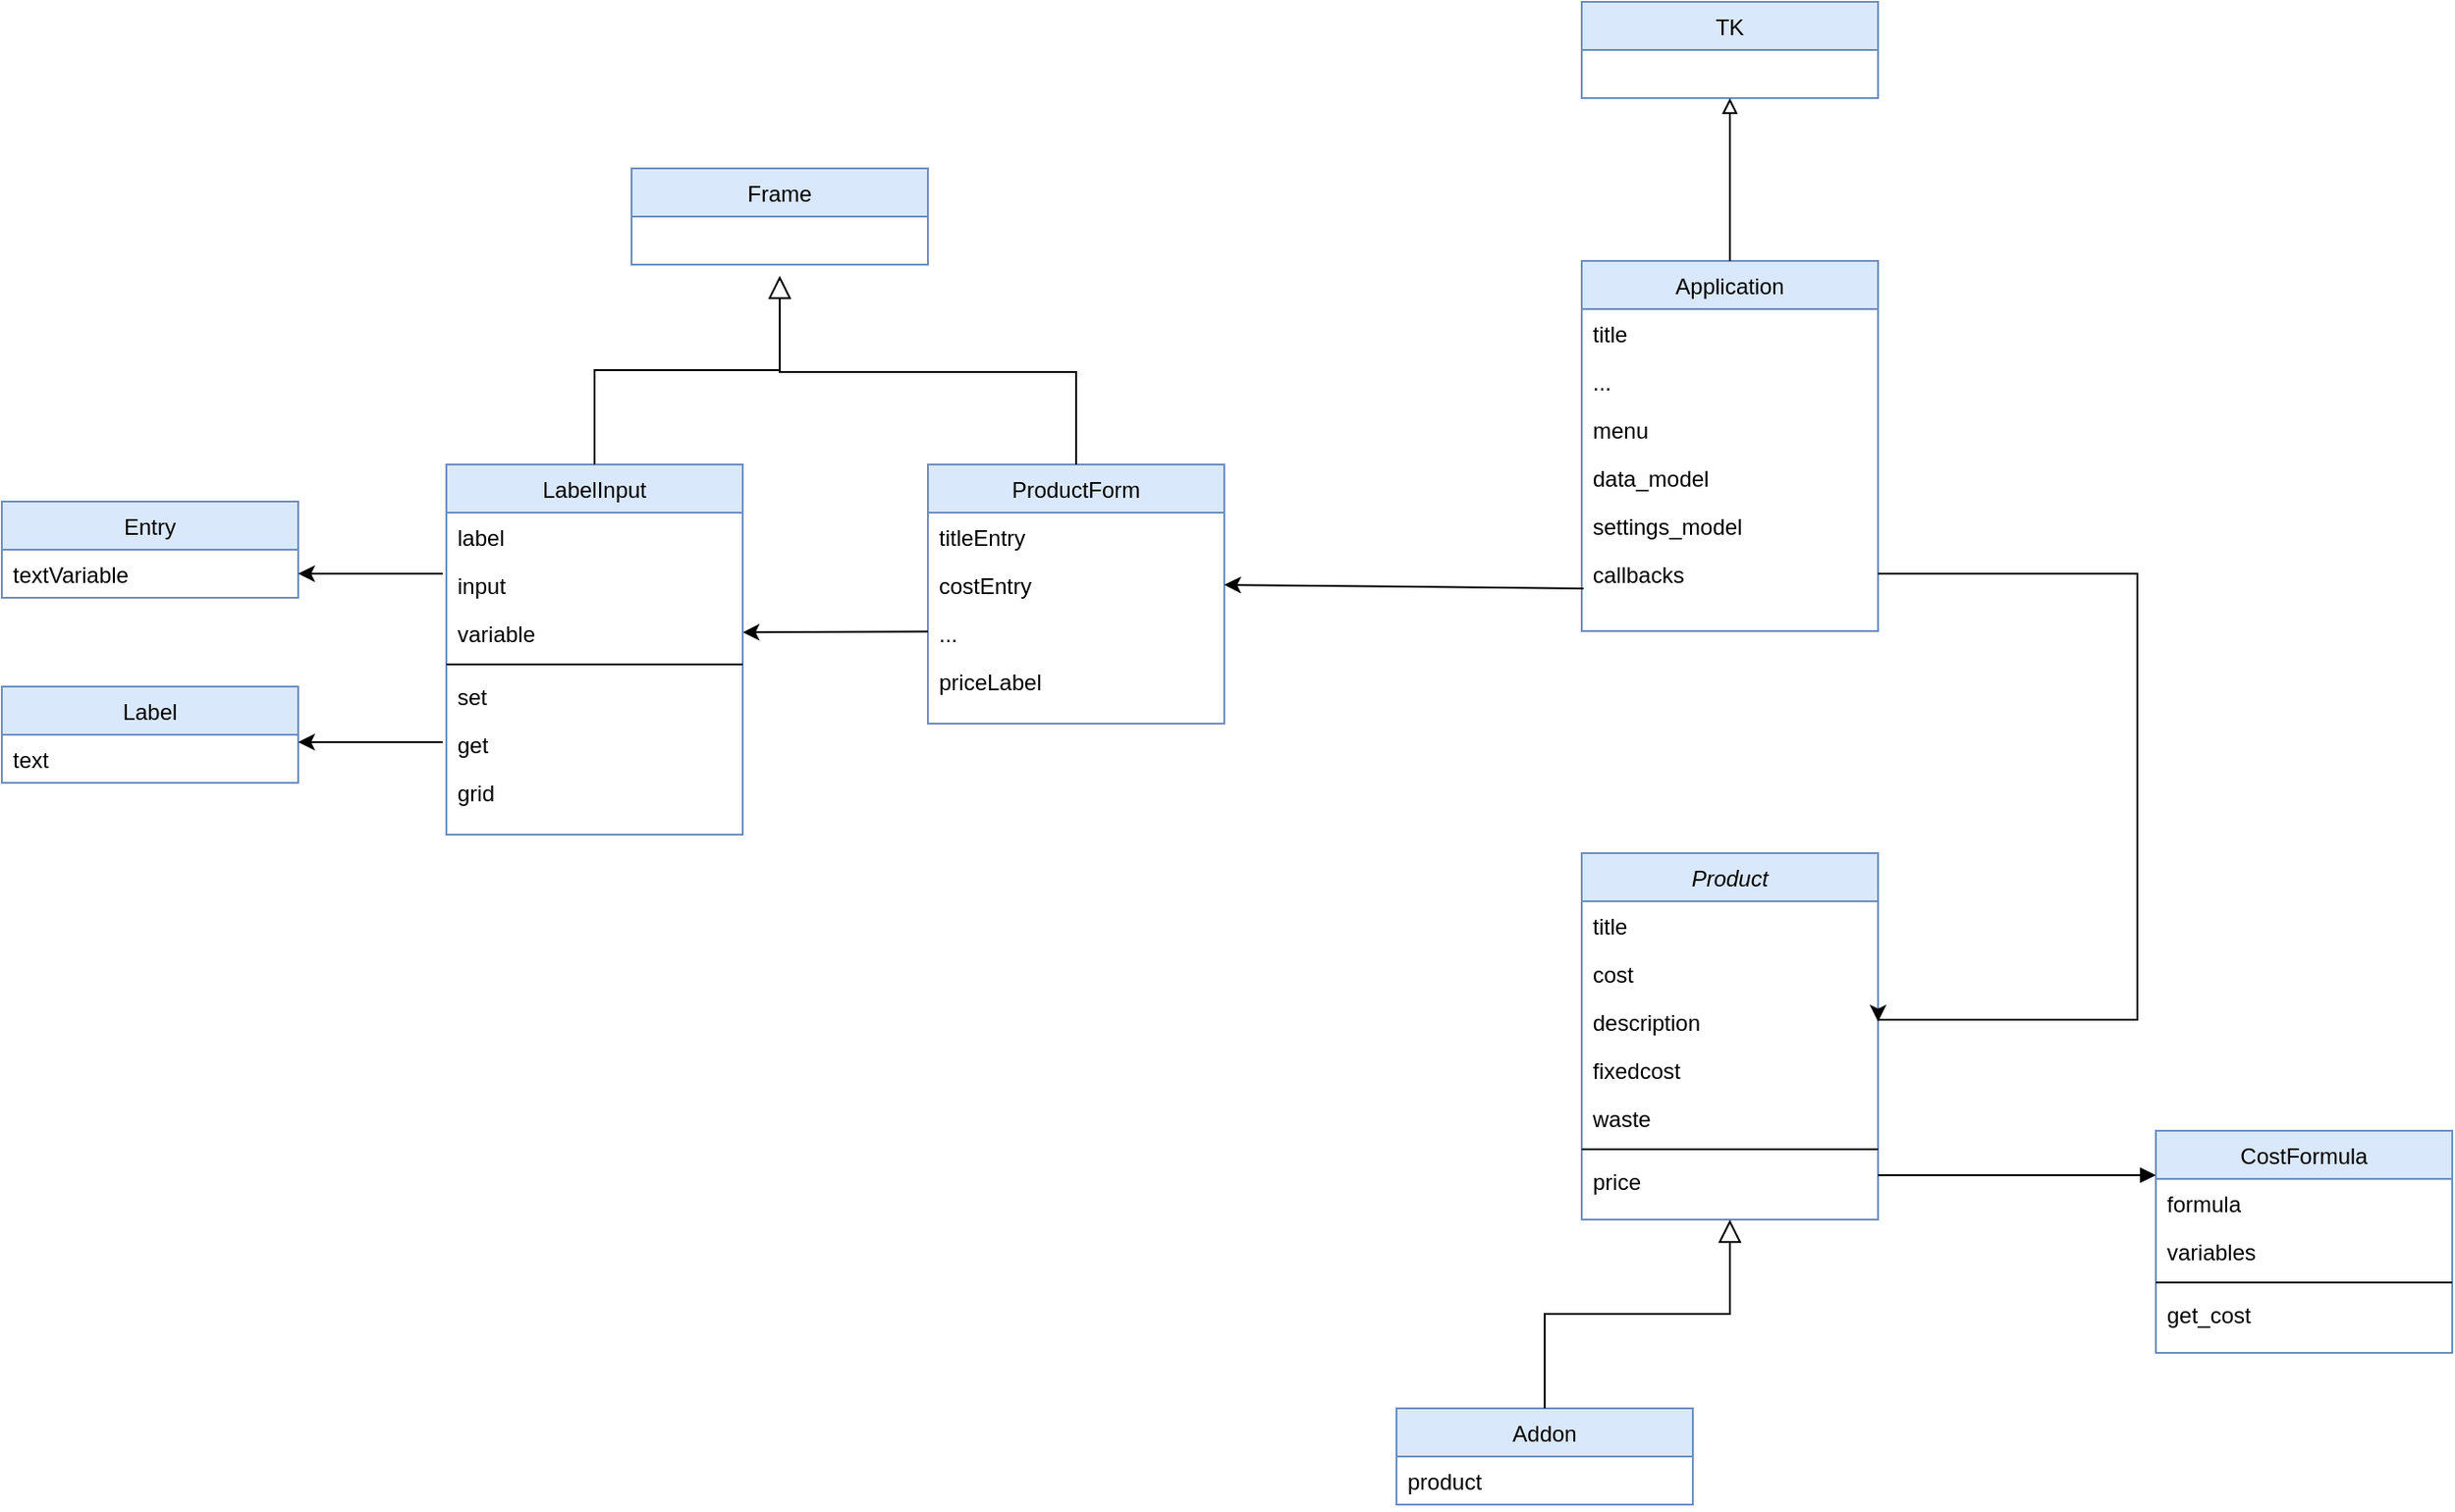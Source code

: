 <mxfile version="14.4.6" type="device"><diagram id="C5RBs43oDa-KdzZeNtuy" name="Page-1"><mxGraphModel dx="2012" dy="683" grid="1" gridSize="10" guides="1" tooltips="1" connect="1" arrows="1" fold="1" page="1" pageScale="1" pageWidth="827" pageHeight="1169" math="0" shadow="0"><root><mxCell id="WIyWlLk6GJQsqaUBKTNV-0"/><mxCell id="WIyWlLk6GJQsqaUBKTNV-1" parent="WIyWlLk6GJQsqaUBKTNV-0"/><mxCell id="zkfFHV4jXpPFQw0GAbJ--0" value="Product" style="swimlane;fontStyle=2;align=center;verticalAlign=top;childLayout=stackLayout;horizontal=1;startSize=26;horizontalStack=0;resizeParent=1;resizeLast=0;collapsible=1;marginBottom=0;rounded=0;shadow=0;strokeWidth=1;fillColor=#dae8fc;strokeColor=#6c8ebf;" parent="WIyWlLk6GJQsqaUBKTNV-1" vertex="1"><mxGeometry x="110" y="750" width="160" height="198" as="geometry"><mxRectangle x="230" y="140" width="160" height="26" as="alternateBounds"/></mxGeometry></mxCell><mxCell id="zkfFHV4jXpPFQw0GAbJ--1" value="title" style="text;align=left;verticalAlign=top;spacingLeft=4;spacingRight=4;overflow=hidden;rotatable=0;points=[[0,0.5],[1,0.5]];portConstraint=eastwest;" parent="zkfFHV4jXpPFQw0GAbJ--0" vertex="1"><mxGeometry y="26" width="160" height="26" as="geometry"/></mxCell><mxCell id="zkfFHV4jXpPFQw0GAbJ--2" value="cost" style="text;align=left;verticalAlign=top;spacingLeft=4;spacingRight=4;overflow=hidden;rotatable=0;points=[[0,0.5],[1,0.5]];portConstraint=eastwest;rounded=0;shadow=0;html=0;" parent="zkfFHV4jXpPFQw0GAbJ--0" vertex="1"><mxGeometry y="52" width="160" height="26" as="geometry"/></mxCell><mxCell id="zkfFHV4jXpPFQw0GAbJ--3" value="description" style="text;align=left;verticalAlign=top;spacingLeft=4;spacingRight=4;overflow=hidden;rotatable=0;points=[[0,0.5],[1,0.5]];portConstraint=eastwest;rounded=0;shadow=0;html=0;" parent="zkfFHV4jXpPFQw0GAbJ--0" vertex="1"><mxGeometry y="78" width="160" height="26" as="geometry"/></mxCell><mxCell id="T3szVIsHJzRo5ywPzqGf-8" value="fixedcost" style="text;align=left;verticalAlign=top;spacingLeft=4;spacingRight=4;overflow=hidden;rotatable=0;points=[[0,0.5],[1,0.5]];portConstraint=eastwest;rounded=0;shadow=0;html=0;" parent="zkfFHV4jXpPFQw0GAbJ--0" vertex="1"><mxGeometry y="104" width="160" height="26" as="geometry"/></mxCell><mxCell id="T3szVIsHJzRo5ywPzqGf-9" value="waste" style="text;align=left;verticalAlign=top;spacingLeft=4;spacingRight=4;overflow=hidden;rotatable=0;points=[[0,0.5],[1,0.5]];portConstraint=eastwest;rounded=0;shadow=0;html=0;" parent="zkfFHV4jXpPFQw0GAbJ--0" vertex="1"><mxGeometry y="130" width="160" height="26" as="geometry"/></mxCell><mxCell id="T3szVIsHJzRo5ywPzqGf-10" value="" style="line;html=1;strokeWidth=1;align=left;verticalAlign=middle;spacingTop=-1;spacingLeft=3;spacingRight=3;rotatable=0;labelPosition=right;points=[];portConstraint=eastwest;" parent="zkfFHV4jXpPFQw0GAbJ--0" vertex="1"><mxGeometry y="156" width="160" height="8" as="geometry"/></mxCell><mxCell id="T3szVIsHJzRo5ywPzqGf-1" value="price" style="text;align=left;verticalAlign=top;spacingLeft=4;spacingRight=4;overflow=hidden;rotatable=0;points=[[0,0.5],[1,0.5]];portConstraint=eastwest;rounded=0;shadow=0;html=0;" parent="zkfFHV4jXpPFQw0GAbJ--0" vertex="1"><mxGeometry y="164" width="160" height="26" as="geometry"/></mxCell><mxCell id="zkfFHV4jXpPFQw0GAbJ--6" value="Addon" style="swimlane;fontStyle=0;align=center;verticalAlign=top;childLayout=stackLayout;horizontal=1;startSize=26;horizontalStack=0;resizeParent=1;resizeLast=0;collapsible=1;marginBottom=0;rounded=0;shadow=0;strokeWidth=1;fillColor=#dae8fc;strokeColor=#6c8ebf;" parent="WIyWlLk6GJQsqaUBKTNV-1" vertex="1"><mxGeometry x="10" y="1050" width="160" height="52" as="geometry"><mxRectangle x="130" y="380" width="160" height="26" as="alternateBounds"/></mxGeometry></mxCell><mxCell id="zkfFHV4jXpPFQw0GAbJ--7" value="product" style="text;align=left;verticalAlign=top;spacingLeft=4;spacingRight=4;overflow=hidden;rotatable=0;points=[[0,0.5],[1,0.5]];portConstraint=eastwest;" parent="zkfFHV4jXpPFQw0GAbJ--6" vertex="1"><mxGeometry y="26" width="160" height="26" as="geometry"/></mxCell><mxCell id="zkfFHV4jXpPFQw0GAbJ--12" value="" style="endArrow=block;endSize=10;endFill=0;shadow=0;strokeWidth=1;rounded=0;edgeStyle=elbowEdgeStyle;elbow=vertical;" parent="WIyWlLk6GJQsqaUBKTNV-1" source="zkfFHV4jXpPFQw0GAbJ--6" target="zkfFHV4jXpPFQw0GAbJ--0" edge="1"><mxGeometry width="160" relative="1" as="geometry"><mxPoint x="90" y="893" as="sourcePoint"/><mxPoint x="90" y="893" as="targetPoint"/></mxGeometry></mxCell><mxCell id="zkfFHV4jXpPFQw0GAbJ--17" value="CostFormula" style="swimlane;fontStyle=0;align=center;verticalAlign=top;childLayout=stackLayout;horizontal=1;startSize=26;horizontalStack=0;resizeParent=1;resizeLast=0;collapsible=1;marginBottom=0;rounded=0;shadow=0;strokeWidth=1;fillColor=#dae8fc;strokeColor=#6c8ebf;" parent="WIyWlLk6GJQsqaUBKTNV-1" vertex="1"><mxGeometry x="420" y="900" width="160" height="120" as="geometry"><mxRectangle x="550" y="140" width="160" height="26" as="alternateBounds"/></mxGeometry></mxCell><mxCell id="zkfFHV4jXpPFQw0GAbJ--18" value="formula" style="text;align=left;verticalAlign=top;spacingLeft=4;spacingRight=4;overflow=hidden;rotatable=0;points=[[0,0.5],[1,0.5]];portConstraint=eastwest;" parent="zkfFHV4jXpPFQw0GAbJ--17" vertex="1"><mxGeometry y="26" width="160" height="26" as="geometry"/></mxCell><mxCell id="zkfFHV4jXpPFQw0GAbJ--19" value="variables" style="text;align=left;verticalAlign=top;spacingLeft=4;spacingRight=4;overflow=hidden;rotatable=0;points=[[0,0.5],[1,0.5]];portConstraint=eastwest;rounded=0;shadow=0;html=0;" parent="zkfFHV4jXpPFQw0GAbJ--17" vertex="1"><mxGeometry y="52" width="160" height="26" as="geometry"/></mxCell><mxCell id="zkfFHV4jXpPFQw0GAbJ--23" value="" style="line;html=1;strokeWidth=1;align=left;verticalAlign=middle;spacingTop=-1;spacingLeft=3;spacingRight=3;rotatable=0;labelPosition=right;points=[];portConstraint=eastwest;" parent="zkfFHV4jXpPFQw0GAbJ--17" vertex="1"><mxGeometry y="78" width="160" height="8" as="geometry"/></mxCell><mxCell id="zkfFHV4jXpPFQw0GAbJ--24" value="get_cost" style="text;align=left;verticalAlign=top;spacingLeft=4;spacingRight=4;overflow=hidden;rotatable=0;points=[[0,0.5],[1,0.5]];portConstraint=eastwest;" parent="zkfFHV4jXpPFQw0GAbJ--17" vertex="1"><mxGeometry y="86" width="160" height="26" as="geometry"/></mxCell><mxCell id="zkfFHV4jXpPFQw0GAbJ--26" value="" style="endArrow=block;shadow=0;strokeWidth=1;rounded=0;endFill=1;edgeStyle=elbowEdgeStyle;elbow=vertical;" parent="WIyWlLk6GJQsqaUBKTNV-1" source="zkfFHV4jXpPFQw0GAbJ--0" target="zkfFHV4jXpPFQw0GAbJ--17" edge="1"><mxGeometry x="0.5" y="41" relative="1" as="geometry"><mxPoint x="270" y="882" as="sourcePoint"/><mxPoint x="430" y="882" as="targetPoint"/><mxPoint x="-40" y="32" as="offset"/></mxGeometry></mxCell><mxCell id="tXJ-Cl7NahGFTERzeR2P-0" value="ProductForm" style="swimlane;fontStyle=0;align=center;verticalAlign=top;childLayout=stackLayout;horizontal=1;startSize=26;horizontalStack=0;resizeParent=1;resizeLast=0;collapsible=1;marginBottom=0;rounded=0;shadow=0;strokeWidth=1;fillColor=#dae8fc;strokeColor=#6c8ebf;" parent="WIyWlLk6GJQsqaUBKTNV-1" vertex="1"><mxGeometry x="-243" y="540" width="160" height="140" as="geometry"><mxRectangle x="130" y="380" width="160" height="26" as="alternateBounds"/></mxGeometry></mxCell><mxCell id="tXJ-Cl7NahGFTERzeR2P-1" value="titleEntry" style="text;align=left;verticalAlign=top;spacingLeft=4;spacingRight=4;overflow=hidden;rotatable=0;points=[[0,0.5],[1,0.5]];portConstraint=eastwest;" parent="tXJ-Cl7NahGFTERzeR2P-0" vertex="1"><mxGeometry y="26" width="160" height="26" as="geometry"/></mxCell><mxCell id="tXJ-Cl7NahGFTERzeR2P-25" value="" style="endArrow=classic;html=1;" parent="tXJ-Cl7NahGFTERzeR2P-0" target="tXJ-Cl7NahGFTERzeR2P-16" edge="1"><mxGeometry width="50" height="50" relative="1" as="geometry"><mxPoint x="2.274e-13" y="90.29" as="sourcePoint"/><mxPoint x="-78" y="200" as="targetPoint"/></mxGeometry></mxCell><mxCell id="tXJ-Cl7NahGFTERzeR2P-2" value="costEntry" style="text;align=left;verticalAlign=top;spacingLeft=4;spacingRight=4;overflow=hidden;rotatable=0;points=[[0,0.5],[1,0.5]];portConstraint=eastwest;" parent="tXJ-Cl7NahGFTERzeR2P-0" vertex="1"><mxGeometry y="52" width="160" height="26" as="geometry"/></mxCell><mxCell id="tXJ-Cl7NahGFTERzeR2P-3" value="..." style="text;align=left;verticalAlign=top;spacingLeft=4;spacingRight=4;overflow=hidden;rotatable=0;points=[[0,0.5],[1,0.5]];portConstraint=eastwest;" parent="tXJ-Cl7NahGFTERzeR2P-0" vertex="1"><mxGeometry y="78" width="160" height="26" as="geometry"/></mxCell><mxCell id="tXJ-Cl7NahGFTERzeR2P-4" value="priceLabel" style="text;align=left;verticalAlign=top;spacingLeft=4;spacingRight=4;overflow=hidden;rotatable=0;points=[[0,0.5],[1,0.5]];portConstraint=eastwest;" parent="tXJ-Cl7NahGFTERzeR2P-0" vertex="1"><mxGeometry y="104" width="160" height="26" as="geometry"/></mxCell><mxCell id="tXJ-Cl7NahGFTERzeR2P-5" value="Entry" style="swimlane;fontStyle=0;align=center;verticalAlign=top;childLayout=stackLayout;horizontal=1;startSize=26;horizontalStack=0;resizeParent=1;resizeLast=0;collapsible=1;marginBottom=0;rounded=0;shadow=0;strokeWidth=1;fillColor=#dae8fc;strokeColor=#6c8ebf;" parent="WIyWlLk6GJQsqaUBKTNV-1" vertex="1"><mxGeometry x="-743" y="560" width="160" height="52" as="geometry"><mxRectangle x="130" y="380" width="160" height="26" as="alternateBounds"/></mxGeometry></mxCell><mxCell id="tXJ-Cl7NahGFTERzeR2P-6" value="textVariable" style="text;align=left;verticalAlign=top;spacingLeft=4;spacingRight=4;overflow=hidden;rotatable=0;points=[[0,0.5],[1,0.5]];portConstraint=eastwest;" parent="tXJ-Cl7NahGFTERzeR2P-5" vertex="1"><mxGeometry y="26" width="160" height="26" as="geometry"/></mxCell><mxCell id="tXJ-Cl7NahGFTERzeR2P-7" value="LabelInput" style="swimlane;fontStyle=0;align=center;verticalAlign=top;childLayout=stackLayout;horizontal=1;startSize=26;horizontalStack=0;resizeParent=1;resizeLast=0;collapsible=1;marginBottom=0;rounded=0;shadow=0;strokeWidth=1;fillColor=#dae8fc;strokeColor=#6c8ebf;" parent="WIyWlLk6GJQsqaUBKTNV-1" vertex="1"><mxGeometry x="-503" y="540" width="160" height="200" as="geometry"><mxRectangle x="130" y="380" width="160" height="26" as="alternateBounds"/></mxGeometry></mxCell><mxCell id="tXJ-Cl7NahGFTERzeR2P-8" value="label" style="text;align=left;verticalAlign=top;spacingLeft=4;spacingRight=4;overflow=hidden;rotatable=0;points=[[0,0.5],[1,0.5]];portConstraint=eastwest;" parent="tXJ-Cl7NahGFTERzeR2P-7" vertex="1"><mxGeometry y="26" width="160" height="26" as="geometry"/></mxCell><mxCell id="tXJ-Cl7NahGFTERzeR2P-11" value="input" style="text;align=left;verticalAlign=top;spacingLeft=4;spacingRight=4;overflow=hidden;rotatable=0;points=[[0,0.5],[1,0.5]];portConstraint=eastwest;" parent="tXJ-Cl7NahGFTERzeR2P-7" vertex="1"><mxGeometry y="52" width="160" height="26" as="geometry"/></mxCell><mxCell id="tXJ-Cl7NahGFTERzeR2P-16" value="variable" style="text;align=left;verticalAlign=top;spacingLeft=4;spacingRight=4;overflow=hidden;rotatable=0;points=[[0,0.5],[1,0.5]];portConstraint=eastwest;" parent="tXJ-Cl7NahGFTERzeR2P-7" vertex="1"><mxGeometry y="78" width="160" height="26" as="geometry"/></mxCell><mxCell id="tXJ-Cl7NahGFTERzeR2P-12" value="" style="line;html=1;strokeWidth=1;align=left;verticalAlign=middle;spacingTop=-1;spacingLeft=3;spacingRight=3;rotatable=0;labelPosition=right;points=[];portConstraint=eastwest;" parent="tXJ-Cl7NahGFTERzeR2P-7" vertex="1"><mxGeometry y="104" width="160" height="8" as="geometry"/></mxCell><mxCell id="tXJ-Cl7NahGFTERzeR2P-15" value="set" style="text;align=left;verticalAlign=top;spacingLeft=4;spacingRight=4;overflow=hidden;rotatable=0;points=[[0,0.5],[1,0.5]];portConstraint=eastwest;" parent="tXJ-Cl7NahGFTERzeR2P-7" vertex="1"><mxGeometry y="112" width="160" height="26" as="geometry"/></mxCell><mxCell id="tXJ-Cl7NahGFTERzeR2P-14" value="get" style="text;align=left;verticalAlign=top;spacingLeft=4;spacingRight=4;overflow=hidden;rotatable=0;points=[[0,0.5],[1,0.5]];portConstraint=eastwest;" parent="tXJ-Cl7NahGFTERzeR2P-7" vertex="1"><mxGeometry y="138" width="160" height="26" as="geometry"/></mxCell><mxCell id="tXJ-Cl7NahGFTERzeR2P-13" value="grid" style="text;align=left;verticalAlign=top;spacingLeft=4;spacingRight=4;overflow=hidden;rotatable=0;points=[[0,0.5],[1,0.5]];portConstraint=eastwest;" parent="tXJ-Cl7NahGFTERzeR2P-7" vertex="1"><mxGeometry y="164" width="160" height="26" as="geometry"/></mxCell><mxCell id="tXJ-Cl7NahGFTERzeR2P-9" value="Label" style="swimlane;fontStyle=0;align=center;verticalAlign=top;childLayout=stackLayout;horizontal=1;startSize=26;horizontalStack=0;resizeParent=1;resizeLast=0;collapsible=1;marginBottom=0;rounded=0;shadow=0;strokeWidth=1;fillColor=#dae8fc;strokeColor=#6c8ebf;" parent="WIyWlLk6GJQsqaUBKTNV-1" vertex="1"><mxGeometry x="-743" y="660" width="160" height="52" as="geometry"><mxRectangle x="130" y="380" width="160" height="26" as="alternateBounds"/></mxGeometry></mxCell><mxCell id="tXJ-Cl7NahGFTERzeR2P-10" value="text" style="text;align=left;verticalAlign=top;spacingLeft=4;spacingRight=4;overflow=hidden;rotatable=0;points=[[0,0.5],[1,0.5]];portConstraint=eastwest;" parent="tXJ-Cl7NahGFTERzeR2P-9" vertex="1"><mxGeometry y="26" width="160" height="26" as="geometry"/></mxCell><mxCell id="tXJ-Cl7NahGFTERzeR2P-18" value="" style="endArrow=classic;html=1;entryX=1;entryY=0.5;entryDx=0;entryDy=0;" parent="WIyWlLk6GJQsqaUBKTNV-1" target="tXJ-Cl7NahGFTERzeR2P-6" edge="1"><mxGeometry width="50" height="50" relative="1" as="geometry"><mxPoint x="-505" y="599" as="sourcePoint"/><mxPoint x="-573" y="542" as="targetPoint"/></mxGeometry></mxCell><mxCell id="tXJ-Cl7NahGFTERzeR2P-19" value="" style="endArrow=classic;html=1;entryX=1;entryY=0.5;entryDx=0;entryDy=0;" parent="WIyWlLk6GJQsqaUBKTNV-1" edge="1"><mxGeometry width="50" height="50" relative="1" as="geometry"><mxPoint x="-505" y="690" as="sourcePoint"/><mxPoint x="-583" y="690" as="targetPoint"/></mxGeometry></mxCell><mxCell id="tXJ-Cl7NahGFTERzeR2P-20" value="Frame" style="swimlane;fontStyle=0;align=center;verticalAlign=top;childLayout=stackLayout;horizontal=1;startSize=26;horizontalStack=0;resizeParent=1;resizeLast=0;collapsible=1;marginBottom=0;rounded=0;shadow=0;strokeWidth=1;fillColor=#dae8fc;strokeColor=#6c8ebf;" parent="WIyWlLk6GJQsqaUBKTNV-1" vertex="1"><mxGeometry x="-403" y="380" width="160" height="52" as="geometry"><mxRectangle x="130" y="380" width="160" height="26" as="alternateBounds"/></mxGeometry></mxCell><mxCell id="tXJ-Cl7NahGFTERzeR2P-23" value="" style="endArrow=block;endSize=10;endFill=0;shadow=0;strokeWidth=1;rounded=0;edgeStyle=elbowEdgeStyle;elbow=vertical;" parent="WIyWlLk6GJQsqaUBKTNV-1" edge="1"><mxGeometry width="160" relative="1" as="geometry"><mxPoint x="-423" y="540" as="sourcePoint"/><mxPoint x="-323" y="438" as="targetPoint"/></mxGeometry></mxCell><mxCell id="tXJ-Cl7NahGFTERzeR2P-24" value="" style="endArrow=none;html=1;strokeColor=#000000;edgeStyle=elbowEdgeStyle;elbow=vertical;rounded=0;entryX=0.5;entryY=0;entryDx=0;entryDy=0;" parent="WIyWlLk6GJQsqaUBKTNV-1" target="tXJ-Cl7NahGFTERzeR2P-0" edge="1"><mxGeometry width="50" height="50" relative="1" as="geometry"><mxPoint x="-323" y="480" as="sourcePoint"/><mxPoint x="-163" y="530" as="targetPoint"/><Array as="points"><mxPoint x="-213" y="490"/></Array></mxGeometry></mxCell><mxCell id="5BYaVJLo1hM8W1LA7goM-1" value="Application" style="swimlane;fontStyle=0;align=center;verticalAlign=top;childLayout=stackLayout;horizontal=1;startSize=26;horizontalStack=0;resizeParent=1;resizeLast=0;collapsible=1;marginBottom=0;rounded=0;shadow=0;strokeWidth=1;fillColor=#dae8fc;strokeColor=#6c8ebf;" vertex="1" parent="WIyWlLk6GJQsqaUBKTNV-1"><mxGeometry x="110" y="430" width="160" height="200" as="geometry"><mxRectangle x="130" y="380" width="160" height="26" as="alternateBounds"/></mxGeometry></mxCell><mxCell id="5BYaVJLo1hM8W1LA7goM-2" value="title" style="text;align=left;verticalAlign=top;spacingLeft=4;spacingRight=4;overflow=hidden;rotatable=0;points=[[0,0.5],[1,0.5]];portConstraint=eastwest;" vertex="1" parent="5BYaVJLo1hM8W1LA7goM-1"><mxGeometry y="26" width="160" height="26" as="geometry"/></mxCell><mxCell id="5BYaVJLo1hM8W1LA7goM-7" value="..." style="text;align=left;verticalAlign=top;spacingLeft=4;spacingRight=4;overflow=hidden;rotatable=0;points=[[0,0.5],[1,0.5]];portConstraint=eastwest;" vertex="1" parent="5BYaVJLo1hM8W1LA7goM-1"><mxGeometry y="52" width="160" height="26" as="geometry"/></mxCell><mxCell id="5BYaVJLo1hM8W1LA7goM-10" value="menu" style="text;align=left;verticalAlign=top;spacingLeft=4;spacingRight=4;overflow=hidden;rotatable=0;points=[[0,0.5],[1,0.5]];portConstraint=eastwest;" vertex="1" parent="5BYaVJLo1hM8W1LA7goM-1"><mxGeometry y="78" width="160" height="26" as="geometry"/></mxCell><mxCell id="5BYaVJLo1hM8W1LA7goM-6" value="data_model" style="text;align=left;verticalAlign=top;spacingLeft=4;spacingRight=4;overflow=hidden;rotatable=0;points=[[0,0.5],[1,0.5]];portConstraint=eastwest;" vertex="1" parent="5BYaVJLo1hM8W1LA7goM-1"><mxGeometry y="104" width="160" height="26" as="geometry"/></mxCell><mxCell id="5BYaVJLo1hM8W1LA7goM-8" value="settings_model" style="text;align=left;verticalAlign=top;spacingLeft=4;spacingRight=4;overflow=hidden;rotatable=0;points=[[0,0.5],[1,0.5]];portConstraint=eastwest;" vertex="1" parent="5BYaVJLo1hM8W1LA7goM-1"><mxGeometry y="130" width="160" height="26" as="geometry"/></mxCell><mxCell id="5BYaVJLo1hM8W1LA7goM-9" value="callbacks" style="text;align=left;verticalAlign=top;spacingLeft=4;spacingRight=4;overflow=hidden;rotatable=0;points=[[0,0.5],[1,0.5]];portConstraint=eastwest;" vertex="1" parent="5BYaVJLo1hM8W1LA7goM-1"><mxGeometry y="156" width="160" height="26" as="geometry"/></mxCell><mxCell id="5BYaVJLo1hM8W1LA7goM-3" value="TK" style="swimlane;fontStyle=0;align=center;verticalAlign=top;childLayout=stackLayout;horizontal=1;startSize=26;horizontalStack=0;resizeParent=1;resizeLast=0;collapsible=1;marginBottom=0;rounded=0;shadow=0;strokeWidth=1;fillColor=#dae8fc;strokeColor=#6c8ebf;" vertex="1" parent="WIyWlLk6GJQsqaUBKTNV-1"><mxGeometry x="110" y="290" width="160" height="52" as="geometry"><mxRectangle x="130" y="380" width="160" height="26" as="alternateBounds"/></mxGeometry></mxCell><mxCell id="5BYaVJLo1hM8W1LA7goM-4" value="" style="endArrow=block;html=1;entryX=0.5;entryY=1;entryDx=0;entryDy=0;exitX=0.5;exitY=0;exitDx=0;exitDy=0;endFill=0;" edge="1" parent="WIyWlLk6GJQsqaUBKTNV-1" source="5BYaVJLo1hM8W1LA7goM-1" target="5BYaVJLo1hM8W1LA7goM-3"><mxGeometry width="50" height="50" relative="1" as="geometry"><mxPoint x="165" y="430" as="sourcePoint"/><mxPoint x="215" y="380" as="targetPoint"/></mxGeometry></mxCell><mxCell id="5BYaVJLo1hM8W1LA7goM-11" value="" style="endArrow=classic;html=1;entryX=1;entryY=0.5;entryDx=0;entryDy=0;exitX=0.006;exitY=0.808;exitDx=0;exitDy=0;exitPerimeter=0;" edge="1" parent="WIyWlLk6GJQsqaUBKTNV-1" source="5BYaVJLo1hM8W1LA7goM-9" target="tXJ-Cl7NahGFTERzeR2P-2"><mxGeometry width="50" height="50" relative="1" as="geometry"><mxPoint x="100" y="605" as="sourcePoint"/><mxPoint x="50" y="560" as="targetPoint"/></mxGeometry></mxCell><mxCell id="5BYaVJLo1hM8W1LA7goM-12" value="" style="endArrow=classic;html=1;exitX=1;exitY=0.5;exitDx=0;exitDy=0;edgeStyle=orthogonalEdgeStyle;entryX=1;entryY=0.5;entryDx=0;entryDy=0;rounded=0;" edge="1" parent="WIyWlLk6GJQsqaUBKTNV-1" source="5BYaVJLo1hM8W1LA7goM-9" target="zkfFHV4jXpPFQw0GAbJ--3"><mxGeometry width="50" height="50" relative="1" as="geometry"><mxPoint x="310" y="612" as="sourcePoint"/><mxPoint x="380" y="840" as="targetPoint"/><Array as="points"><mxPoint x="410" y="599"/><mxPoint x="410" y="840"/></Array></mxGeometry></mxCell></root></mxGraphModel></diagram></mxfile>
